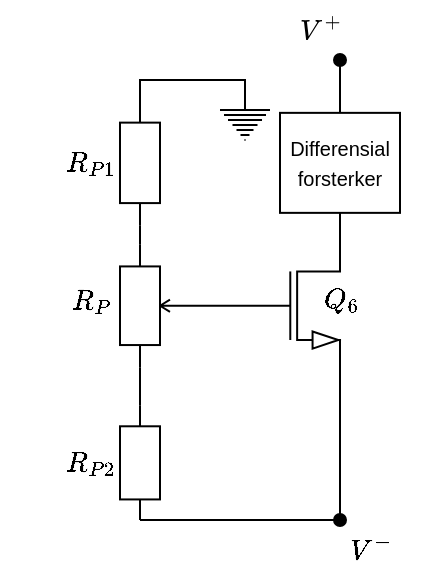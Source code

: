 <mxfile version="20.3.0" type="device"><diagram id="LOwTjdM5O0slOrv3DcnP" name="Page-1"><mxGraphModel dx="1422" dy="857" grid="1" gridSize="10" guides="1" tooltips="1" connect="1" arrows="1" fold="1" page="1" pageScale="1" pageWidth="850" pageHeight="1100" math="1" shadow="0"><root><mxCell id="0"/><mxCell id="1" parent="0"/><mxCell id="24i6UL40_UO3dZ3rqH-P-6" style="edgeStyle=orthogonalEdgeStyle;rounded=0;orthogonalLoop=1;jettySize=auto;html=1;exitX=1;exitY=1;exitDx=0;exitDy=0;exitPerimeter=0;endArrow=oval;endFill=1;" parent="1" source="24i6UL40_UO3dZ3rqH-P-7" edge="1"><mxGeometry relative="1" as="geometry"><mxPoint x="400" y="460" as="targetPoint"/></mxGeometry></mxCell><mxCell id="24i6UL40_UO3dZ3rqH-P-7" value="" style="verticalLabelPosition=bottom;shadow=0;dashed=0;align=center;html=1;verticalAlign=top;shape=mxgraph.electrical.transistors.nmos;pointerEvents=1;" parent="1" vertex="1"><mxGeometry x="340" y="302.86" width="60" height="100" as="geometry"/></mxCell><mxCell id="24i6UL40_UO3dZ3rqH-P-8" style="edgeStyle=orthogonalEdgeStyle;rounded=0;orthogonalLoop=1;jettySize=auto;html=1;exitX=0.5;exitY=1;exitDx=0;exitDy=0;exitPerimeter=0;entryX=0;entryY=0.5;entryDx=0;entryDy=0;entryPerimeter=0;endArrow=none;endFill=0;" parent="1" source="24i6UL40_UO3dZ3rqH-P-10" target="24i6UL40_UO3dZ3rqH-P-7" edge="1"><mxGeometry relative="1" as="geometry"/></mxCell><mxCell id="24i6UL40_UO3dZ3rqH-P-9" style="edgeStyle=orthogonalEdgeStyle;rounded=0;orthogonalLoop=1;jettySize=auto;html=1;exitX=0;exitY=0.25;exitDx=0;exitDy=0;exitPerimeter=0;entryX=0;entryY=0.5;entryDx=0;entryDy=0;entryPerimeter=0;endArrow=none;endFill=0;" parent="1" source="24i6UL40_UO3dZ3rqH-P-10" target="24i6UL40_UO3dZ3rqH-P-15" edge="1"><mxGeometry relative="1" as="geometry"/></mxCell><mxCell id="24i6UL40_UO3dZ3rqH-P-10" value="" style="pointerEvents=1;verticalLabelPosition=bottom;shadow=0;dashed=0;align=center;html=1;verticalAlign=top;shape=mxgraph.electrical.resistors.potentiometer_1;direction=north;" parent="1" vertex="1"><mxGeometry x="290" y="322.15" width="40" height="61.43" as="geometry"/></mxCell><mxCell id="24i6UL40_UO3dZ3rqH-P-11" style="edgeStyle=orthogonalEdgeStyle;rounded=0;orthogonalLoop=1;jettySize=auto;html=1;exitX=1;exitY=0.5;exitDx=0;exitDy=0;exitPerimeter=0;entryX=1;entryY=0.25;entryDx=0;entryDy=0;entryPerimeter=0;endArrow=none;endFill=0;" parent="1" source="24i6UL40_UO3dZ3rqH-P-13" target="24i6UL40_UO3dZ3rqH-P-10" edge="1"><mxGeometry relative="1" as="geometry"/></mxCell><mxCell id="24i6UL40_UO3dZ3rqH-P-12" style="edgeStyle=orthogonalEdgeStyle;rounded=0;orthogonalLoop=1;jettySize=auto;html=1;exitX=0;exitY=0.5;exitDx=0;exitDy=0;exitPerimeter=0;entryX=0.5;entryY=0;entryDx=0;entryDy=0;entryPerimeter=0;endArrow=none;endFill=0;" parent="1" source="24i6UL40_UO3dZ3rqH-P-13" target="24i6UL40_UO3dZ3rqH-P-16" edge="1"><mxGeometry relative="1" as="geometry"><Array as="points"><mxPoint x="300" y="240"/><mxPoint x="353" y="240"/></Array></mxGeometry></mxCell><mxCell id="24i6UL40_UO3dZ3rqH-P-13" value="" style="pointerEvents=1;verticalLabelPosition=bottom;shadow=0;dashed=0;align=center;html=1;verticalAlign=top;shape=mxgraph.electrical.resistors.resistor_1;direction=south;" parent="1" vertex="1"><mxGeometry x="290" y="250" width="20" height="62.86" as="geometry"/></mxCell><mxCell id="24i6UL40_UO3dZ3rqH-P-14" style="edgeStyle=orthogonalEdgeStyle;rounded=0;orthogonalLoop=1;jettySize=auto;html=1;exitX=1;exitY=0.5;exitDx=0;exitDy=0;exitPerimeter=0;entryX=1;entryY=1;entryDx=0;entryDy=0;entryPerimeter=0;endArrow=none;endFill=0;" parent="1" source="24i6UL40_UO3dZ3rqH-P-15" target="24i6UL40_UO3dZ3rqH-P-7" edge="1"><mxGeometry relative="1" as="geometry"><Array as="points"><mxPoint x="400" y="460"/></Array></mxGeometry></mxCell><mxCell id="24i6UL40_UO3dZ3rqH-P-15" value="" style="pointerEvents=1;verticalLabelPosition=bottom;shadow=0;dashed=0;align=center;html=1;verticalAlign=top;shape=mxgraph.electrical.resistors.resistor_1;direction=south;" parent="1" vertex="1"><mxGeometry x="290" y="402.86" width="20" height="57.14" as="geometry"/></mxCell><mxCell id="24i6UL40_UO3dZ3rqH-P-16" value="" style="pointerEvents=1;verticalLabelPosition=bottom;shadow=0;dashed=0;align=center;html=1;verticalAlign=top;shape=mxgraph.electrical.signal_sources.protective_earth;direction=east;" parent="1" vertex="1"><mxGeometry x="340" y="250" width="25" height="20" as="geometry"/></mxCell><mxCell id="24i6UL40_UO3dZ3rqH-P-18" value="&lt;svg style=&quot;vertical-align: -0.05ex;&quot; xmlns:xlink=&quot;http://www.w3.org/1999/xlink&quot; viewBox=&quot;0 -825.2 1461.4 847.2&quot; role=&quot;img&quot; height=&quot;1.917ex&quot; width=&quot;3.306ex&quot; xmlns=&quot;http://www.w3.org/2000/svg&quot;&gt;&lt;defs&gt;&lt;path d=&quot;M52 648Q52 670 65 683H76Q118 680 181 680Q299 680 320 683H330Q336 677 336 674T334 656Q329 641 325 637H304Q282 635 274 635Q245 630 242 620Q242 618 271 369T301 118L374 235Q447 352 520 471T595 594Q599 601 599 609Q599 633 555 637Q537 637 537 648Q537 649 539 661Q542 675 545 679T558 683Q560 683 570 683T604 682T668 681Q737 681 755 683H762Q769 676 769 672Q769 655 760 640Q757 637 743 637Q730 636 719 635T698 630T682 623T670 615T660 608T652 599T645 592L452 282Q272 -9 266 -16Q263 -18 259 -21L241 -22H234Q216 -22 216 -15Q213 -9 177 305Q139 623 138 626Q133 637 76 637H59Q52 642 52 648Z&quot; id=&quot;MJX-1-TEX-I-1D449&quot;&gt;&lt;/path&gt;&lt;path d=&quot;M56 237T56 250T70 270H369V420L370 570Q380 583 389 583Q402 583 409 568V270H707Q722 262 722 250T707 230H409V-68Q401 -82 391 -82H389H387Q375 -82 369 -68V230H70Q56 237 56 250Z&quot; id=&quot;MJX-1-TEX-N-2B&quot;&gt;&lt;/path&gt;&lt;/defs&gt;&lt;g transform=&quot;scale(1,-1)&quot; stroke-width=&quot;0&quot; fill=&quot;currentColor&quot; stroke=&quot;currentColor&quot;&gt;&lt;g data-mml-node=&quot;math&quot;&gt;&lt;g data-mml-node=&quot;msup&quot;&gt;&lt;g data-mml-node=&quot;mi&quot;&gt;&lt;use xlink:href=&quot;#MJX-1-TEX-I-1D449&quot; data-c=&quot;1D449&quot;&gt;&lt;/use&gt;&lt;/g&gt;&lt;g transform=&quot;translate(861.3,413) scale(0.707)&quot; data-mml-node=&quot;mo&quot;&gt;&lt;use xlink:href=&quot;#MJX-1-TEX-N-2B&quot; data-c=&quot;2B&quot;&gt;&lt;/use&gt;&lt;/g&gt;&lt;/g&gt;&lt;/g&gt;&lt;/g&gt;&lt;/svg&gt;" style="text;html=1;align=center;verticalAlign=middle;resizable=0;points=[];autosize=1;strokeColor=none;fillColor=none;" parent="1" vertex="1"><mxGeometry x="370" y="200" width="40" height="30" as="geometry"/></mxCell><mxCell id="24i6UL40_UO3dZ3rqH-P-19" value="$$V^-$$" style="text;html=1;align=center;verticalAlign=middle;resizable=0;points=[];autosize=1;strokeColor=none;fillColor=none;" parent="1" vertex="1"><mxGeometry x="380" y="460" width="70" height="30" as="geometry"/></mxCell><mxCell id="24i6UL40_UO3dZ3rqH-P-20" value="$$Q_6$$" style="text;html=1;align=center;verticalAlign=middle;resizable=0;points=[];autosize=1;strokeColor=none;fillColor=none;" parent="1" vertex="1"><mxGeometry x="365" y="335" width="70" height="30" as="geometry"/></mxCell><mxCell id="24i6UL40_UO3dZ3rqH-P-21" value="$$R_P$$" style="text;html=1;align=center;verticalAlign=middle;resizable=0;points=[];autosize=1;strokeColor=none;fillColor=none;" parent="1" vertex="1"><mxGeometry x="240" y="335" width="70" height="30" as="geometry"/></mxCell><mxCell id="24i6UL40_UO3dZ3rqH-P-22" value="$$R_{P2}$$" style="text;html=1;align=center;verticalAlign=middle;resizable=0;points=[];autosize=1;strokeColor=none;fillColor=none;" parent="1" vertex="1"><mxGeometry x="230" y="416.43" width="90" height="30" as="geometry"/></mxCell><mxCell id="24i6UL40_UO3dZ3rqH-P-23" value="$$R_{P1}$$" style="text;html=1;align=center;verticalAlign=middle;resizable=0;points=[];autosize=1;strokeColor=none;fillColor=none;" parent="1" vertex="1"><mxGeometry x="230" y="266.43" width="90" height="30" as="geometry"/></mxCell><mxCell id="PrhiBR-BzUEQTPXRGTq9-2" style="edgeStyle=orthogonalEdgeStyle;rounded=0;orthogonalLoop=1;jettySize=auto;html=1;exitX=0.5;exitY=0;exitDx=0;exitDy=0;fontSize=10;endArrow=oval;endFill=1;" parent="1" source="PrhiBR-BzUEQTPXRGTq9-1" edge="1"><mxGeometry relative="1" as="geometry"><mxPoint x="400" y="230" as="targetPoint"/></mxGeometry></mxCell><mxCell id="PrhiBR-BzUEQTPXRGTq9-1" value="&lt;font style=&quot;font-size: 10px;&quot;&gt;Differensial&lt;br&gt;forsterker&lt;/font&gt;" style="whiteSpace=wrap;html=1;" parent="1" vertex="1"><mxGeometry x="370" y="256.43" width="60" height="50" as="geometry"/></mxCell></root></mxGraphModel></diagram></mxfile>